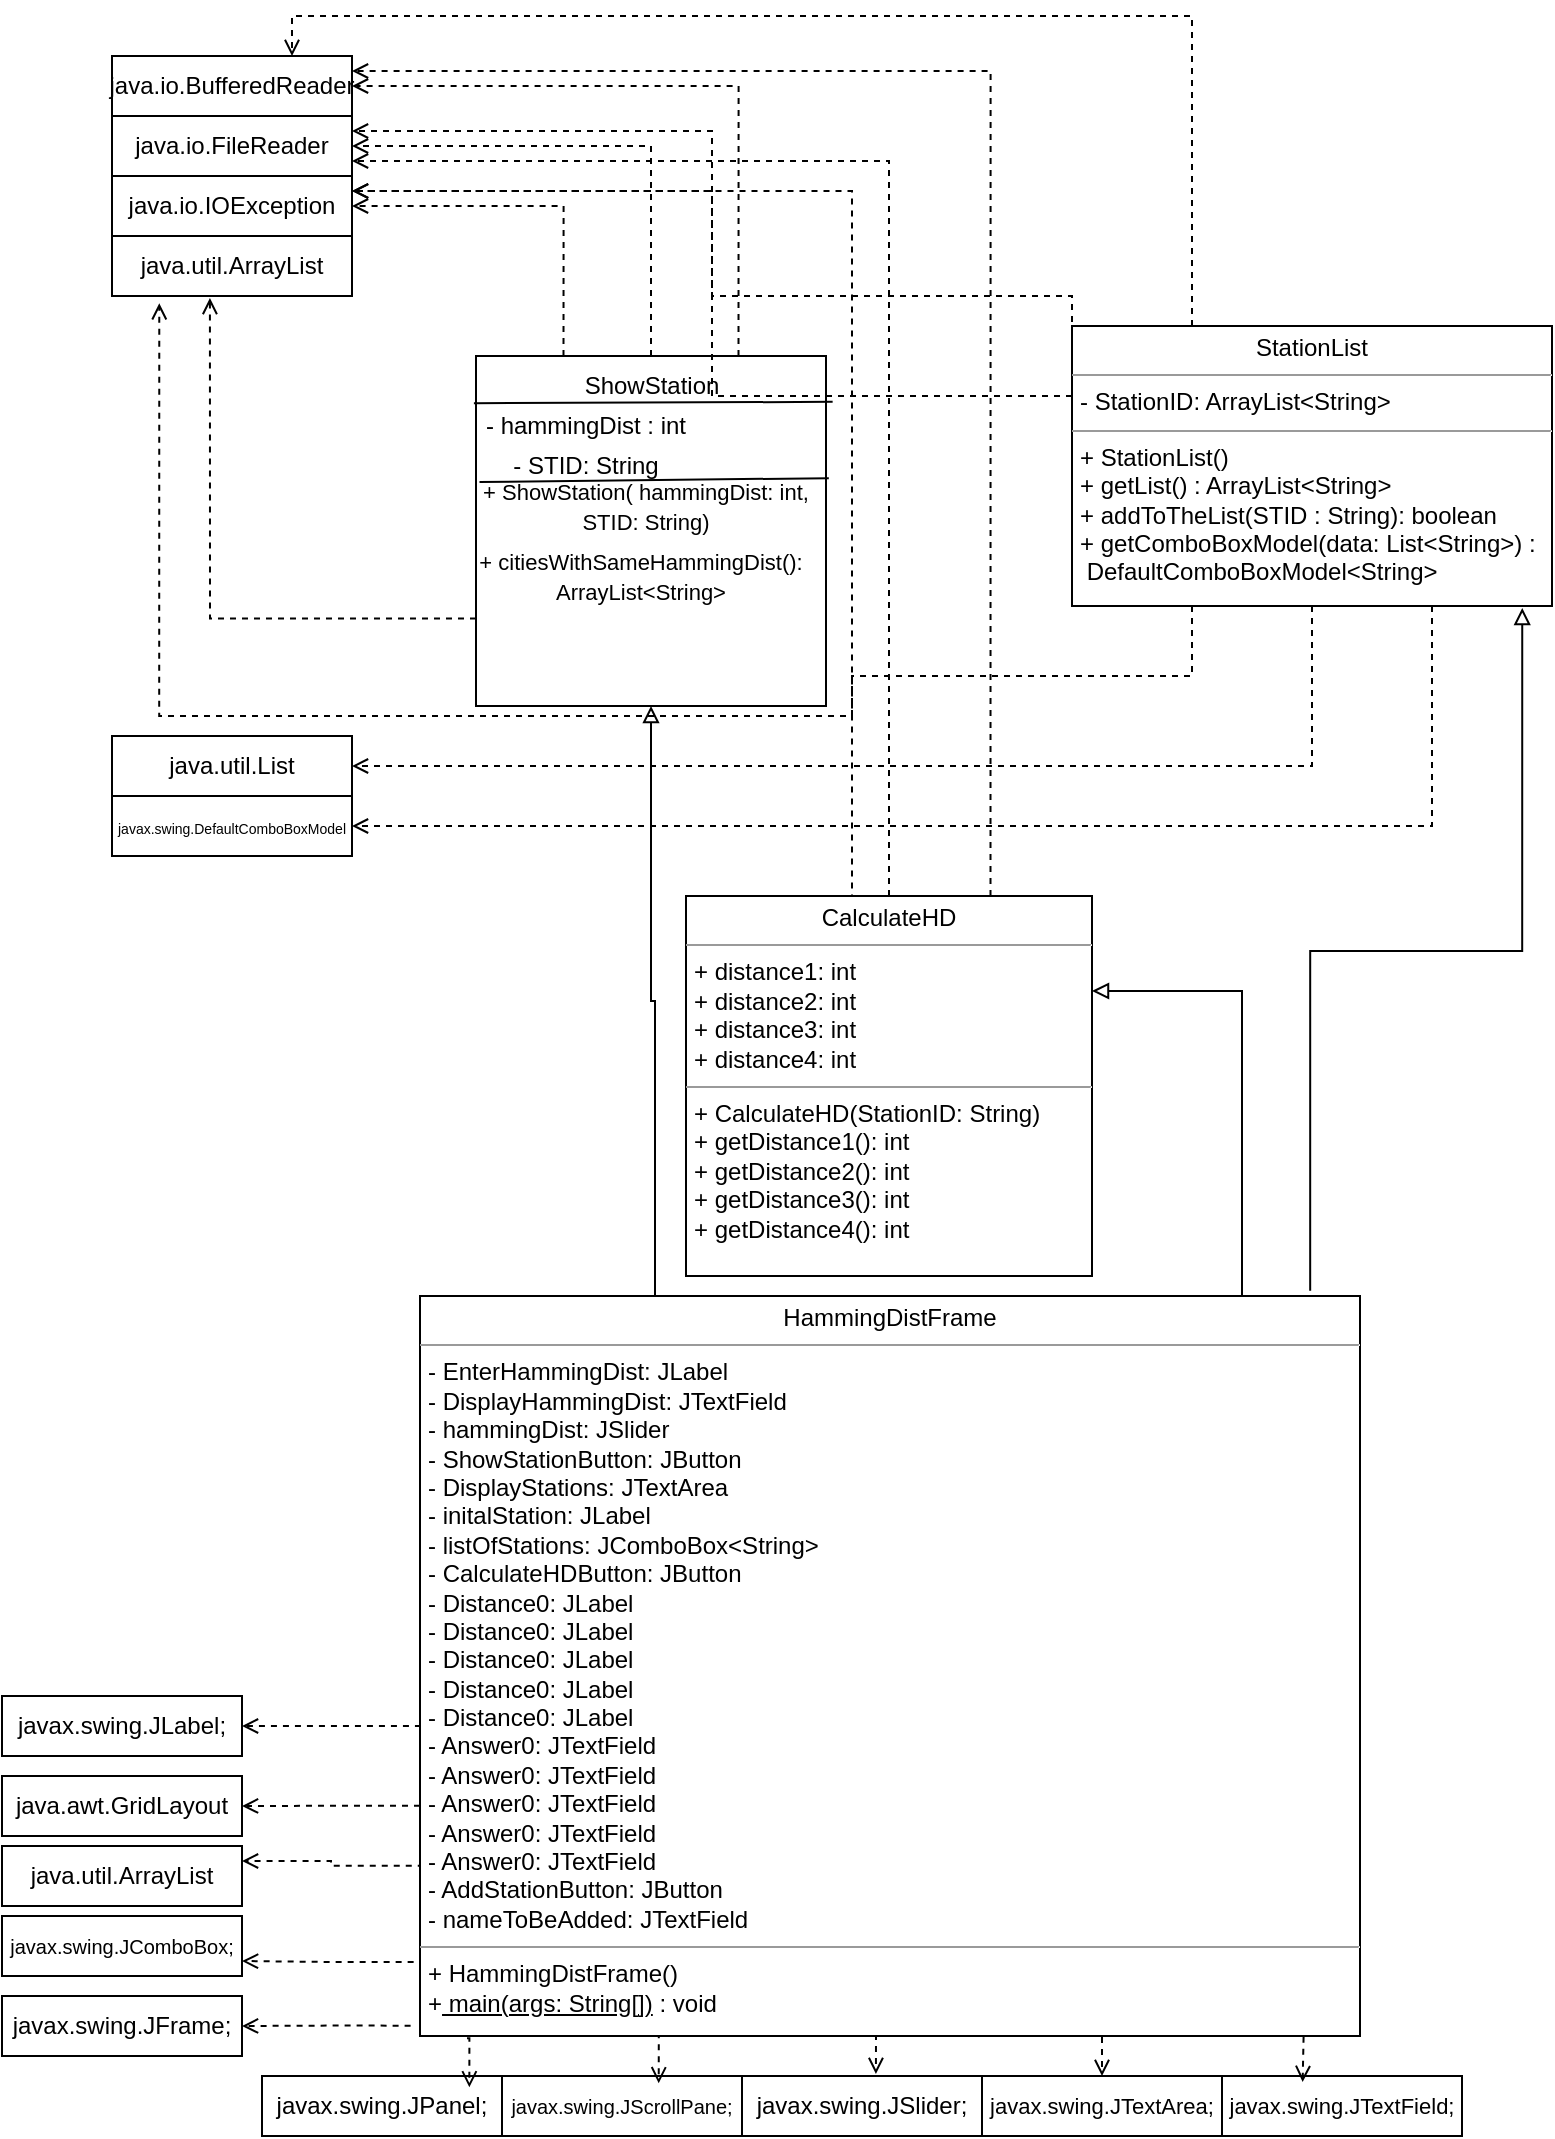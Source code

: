 <mxfile type="github" version="10.6.6"><diagram id="_gAlnmfU17Bc2vVmeUzo" name="Page-1"><mxGraphModel shadow="0" math="0" pageHeight="1100" pageWidth="850" pageScale="1" page="1" fold="1" arrows="1" connect="1" tooltips="1" guides="1" gridSize="10" dy="464" dx="700" grid="1"><root><mxCell id="0"/><mxCell id="1" parent="0"/><mxCell id="4QEWi0cvPKZFtT0GWDtG-1" value="java.awt.GridLayout" parent="1" vertex="1" style="rounded=0;whiteSpace=wrap;html=1;"><mxGeometry as="geometry" height="30" width="120" y="900" x="10"/></mxCell><mxCell id="4QEWi0cvPKZFtT0GWDtG-2" value="java.util.ArrayList" parent="1" vertex="1" style="rounded=0;whiteSpace=wrap;html=1;"><mxGeometry as="geometry" height="30" width="120" y="935" x="10"/></mxCell><mxCell id="4QEWi0cvPKZFtT0GWDtG-3" value="javax.swing.JPanel;" parent="1" vertex="1" style="rounded=0;whiteSpace=wrap;html=1;"><mxGeometry as="geometry" height="30" width="120" y="1050" x="140"/></mxCell><mxCell id="4QEWi0cvPKZFtT0GWDtG-5" value="&lt;font style=&quot;font-size: 11px&quot;&gt;javax.swing.JTextField;&lt;/font&gt;" parent="1" vertex="1" style="rounded=0;whiteSpace=wrap;html=1;"><mxGeometry as="geometry" height="30" width="120" y="1050" x="620"/></mxCell><mxCell id="4QEWi0cvPKZFtT0GWDtG-6" value="&lt;font style=&quot;font-size: 11px&quot;&gt;javax.swing.JTextArea;&lt;/font&gt;" parent="1" vertex="1" style="rounded=0;whiteSpace=wrap;html=1;"><mxGeometry as="geometry" height="30" width="120" y="1050" x="500"/></mxCell><mxCell id="4QEWi0cvPKZFtT0GWDtG-7" value="&lt;font style=&quot;font-size: 10px&quot;&gt;javax.swing.JComboBox;&lt;/font&gt;" parent="1" vertex="1" style="rounded=0;whiteSpace=wrap;html=1;"><mxGeometry as="geometry" height="30" width="120" y="970" x="10"/></mxCell><mxCell id="4QEWi0cvPKZFtT0GWDtG-8" value="javax.swing.JSlider;" parent="1" vertex="1" style="rounded=0;whiteSpace=wrap;html=1;"><mxGeometry as="geometry" height="30" width="120" y="1050" x="380"/></mxCell><mxCell id="4QEWi0cvPKZFtT0GWDtG-9" value="&lt;font style=&quot;font-size: 10px&quot;&gt;javax.swing.JScrollPane;&lt;/font&gt;" parent="1" vertex="1" style="rounded=0;whiteSpace=wrap;html=1;"><mxGeometry as="geometry" height="30" width="120" y="1050" x="260"/></mxCell><mxCell id="4QEWi0cvPKZFtT0GWDtG-10" value="javax.swing.JFrame;" parent="1" vertex="1" style="rounded=0;whiteSpace=wrap;html=1;"><mxGeometry as="geometry" height="30" width="120" y="1010" x="10"/></mxCell><mxCell id="4QEWi0cvPKZFtT0GWDtG-11" value="javax.swing.JLabel;" parent="1" vertex="1" style="rounded=0;whiteSpace=wrap;html=1;"><mxGeometry as="geometry" height="30" width="120" y="860" x="10"/></mxCell><mxCell id="4QEWi0cvPKZFtT0GWDtG-13" value="java.io.BufferedReader" parent="1" vertex="1" style="rounded=0;whiteSpace=wrap;html=1;"><mxGeometry as="geometry" height="30" width="120" y="40" x="65"/></mxCell><mxCell id="4QEWi0cvPKZFtT0GWDtG-14" value="java.util.ArrayList" parent="1" vertex="1" style="rounded=0;whiteSpace=wrap;html=1;"><mxGeometry as="geometry" height="30" width="120" y="130" x="65"/></mxCell><mxCell id="4QEWi0cvPKZFtT0GWDtG-15" value="java.io.FileReader" parent="1" vertex="1" style="rounded=0;whiteSpace=wrap;html=1;"><mxGeometry as="geometry" height="30" width="120" y="70" x="65"/></mxCell><mxCell id="4QEWi0cvPKZFtT0GWDtG-16" value="java.io.IOException" parent="1" vertex="1" style="rounded=0;whiteSpace=wrap;html=1;"><mxGeometry as="geometry" height="30" width="120" y="100" x="65"/></mxCell><mxCell id="4QEWi0cvPKZFtT0GWDtG-27" parent="1" style="edgeStyle=orthogonalEdgeStyle;rounded=0;orthogonalLoop=1;jettySize=auto;html=1;exitX=0;exitY=0.75;exitDx=0;exitDy=0;entryX=0.408;entryY=1.033;entryDx=0;entryDy=0;entryPerimeter=0;dashed=1;endArrow=open;endFill=0;" source="4QEWi0cvPKZFtT0GWDtG-18" edge="1" target="4QEWi0cvPKZFtT0GWDtG-14"><mxGeometry as="geometry" relative="1"/></mxCell><mxCell id="4QEWi0cvPKZFtT0GWDtG-32" parent="1" style="edgeStyle=orthogonalEdgeStyle;rounded=0;orthogonalLoop=1;jettySize=auto;html=1;exitX=0.75;exitY=0;exitDx=0;exitDy=0;entryX=1;entryY=0.5;entryDx=0;entryDy=0;dashed=1;endArrow=open;endFill=0;" source="4QEWi0cvPKZFtT0GWDtG-18" edge="1" target="4QEWi0cvPKZFtT0GWDtG-13"><mxGeometry as="geometry" relative="1"/></mxCell><mxCell id="4QEWi0cvPKZFtT0GWDtG-35" parent="1" style="edgeStyle=orthogonalEdgeStyle;rounded=0;orthogonalLoop=1;jettySize=auto;html=1;exitX=0.5;exitY=0;exitDx=0;exitDy=0;entryX=1;entryY=0.5;entryDx=0;entryDy=0;dashed=1;endArrow=open;endFill=0;" source="4QEWi0cvPKZFtT0GWDtG-18" edge="1" target="4QEWi0cvPKZFtT0GWDtG-15"><mxGeometry as="geometry" relative="1"/></mxCell><mxCell id="4QEWi0cvPKZFtT0GWDtG-36" parent="1" style="edgeStyle=orthogonalEdgeStyle;rounded=0;orthogonalLoop=1;jettySize=auto;html=1;exitX=0.25;exitY=0;exitDx=0;exitDy=0;entryX=1;entryY=0.5;entryDx=0;entryDy=0;dashed=1;endArrow=open;endFill=0;" source="4QEWi0cvPKZFtT0GWDtG-18" edge="1" target="4QEWi0cvPKZFtT0GWDtG-16"><mxGeometry as="geometry" relative="1"/></mxCell><mxCell id="4QEWi0cvPKZFtT0GWDtG-18" value="" parent="1" vertex="1" style="whiteSpace=wrap;html=1;aspect=fixed;"><mxGeometry as="geometry" height="175" width="175" y="190" x="247"/></mxCell><mxCell id="4QEWi0cvPKZFtT0GWDtG-19" value="" parent="1" style="endArrow=none;html=1;entryX=1.019;entryY=0.131;entryDx=0;entryDy=0;entryPerimeter=0;exitX=-0.006;exitY=0.135;exitDx=0;exitDy=0;exitPerimeter=0;" source="4QEWi0cvPKZFtT0GWDtG-18" edge="1" target="4QEWi0cvPKZFtT0GWDtG-18"><mxGeometry as="geometry" height="50" width="50" relative="1"><mxPoint as="sourcePoint" y="260" x="247"/><mxPoint as="targetPoint" y="210" x="297"/></mxGeometry></mxCell><mxCell id="4QEWi0cvPKZFtT0GWDtG-20" value="ShowStation" parent="1" vertex="1" style="text;html=1;strokeColor=none;fillColor=none;align=center;verticalAlign=middle;whiteSpace=wrap;rounded=0;"><mxGeometry as="geometry" height="20" width="40" y="195" x="314.5"/></mxCell><mxCell id="4QEWi0cvPKZFtT0GWDtG-21" value="- hammingDist : int&lt;br&gt;" parent="1" vertex="1" style="text;html=1;strokeColor=none;fillColor=none;align=center;verticalAlign=middle;whiteSpace=wrap;rounded=0;"><mxGeometry as="geometry" height="20" width="110" y="215" x="247"/></mxCell><mxCell id="4QEWi0cvPKZFtT0GWDtG-22" value="- STID: String&lt;br&gt;" parent="1" vertex="1" style="text;html=1;strokeColor=none;fillColor=none;align=center;verticalAlign=middle;whiteSpace=wrap;rounded=0;"><mxGeometry as="geometry" height="20" width="100" y="235" x="252"/></mxCell><mxCell id="4QEWi0cvPKZFtT0GWDtG-23" value="" parent="1" style="endArrow=none;html=1;entryX=1.008;entryY=0.349;entryDx=0;entryDy=0;entryPerimeter=0;exitX=0.01;exitY=0.36;exitDx=0;exitDy=0;exitPerimeter=0;" source="4QEWi0cvPKZFtT0GWDtG-18" edge="1" target="4QEWi0cvPKZFtT0GWDtG-18"><mxGeometry as="geometry" height="50" width="50" relative="1"><mxPoint as="sourcePoint" y="290" x="247"/><mxPoint as="targetPoint" y="240" x="297"/></mxGeometry></mxCell><mxCell id="4QEWi0cvPKZFtT0GWDtG-24" value="&lt;font style=&quot;font-size: 11px&quot;&gt;+ ShowStation( hammingDist: int, STID: String)&lt;/font&gt;&lt;br style=&quot;font-size: 11px&quot;&gt;" parent="1" vertex="1" style="text;html=1;strokeColor=none;fillColor=none;align=center;verticalAlign=middle;whiteSpace=wrap;rounded=0;"><mxGeometry as="geometry" height="20" width="170" y="255" x="247"/></mxCell><mxCell id="4QEWi0cvPKZFtT0GWDtG-25" value="&lt;font style=&quot;font-size: 11px&quot;&gt;+ citiesWithSameHammingDist(): ArrayList&amp;lt;String&amp;gt;&lt;/font&gt;&lt;br style=&quot;font-size: 11px&quot;&gt;" parent="1" vertex="1" style="text;html=1;strokeColor=none;fillColor=none;align=center;verticalAlign=middle;whiteSpace=wrap;rounded=0;"><mxGeometry as="geometry" height="20" width="185" y="290" x="237"/></mxCell><mxCell id="4QEWi0cvPKZFtT0GWDtG-38" parent="1" style="edgeStyle=orthogonalEdgeStyle;rounded=0;orthogonalLoop=1;jettySize=auto;html=1;exitX=0.25;exitY=0;exitDx=0;exitDy=0;entryX=0.75;entryY=0;entryDx=0;entryDy=0;dashed=1;endArrow=open;endFill=0;" source="4QEWi0cvPKZFtT0GWDtG-37" edge="1" target="4QEWi0cvPKZFtT0GWDtG-13"><mxGeometry as="geometry" relative="1"/></mxCell><mxCell id="4QEWi0cvPKZFtT0GWDtG-39" parent="1" style="edgeStyle=orthogonalEdgeStyle;rounded=0;orthogonalLoop=1;jettySize=auto;html=1;exitX=0;exitY=0.25;exitDx=0;exitDy=0;entryX=1;entryY=0.25;entryDx=0;entryDy=0;dashed=1;endArrow=open;endFill=0;" source="4QEWi0cvPKZFtT0GWDtG-37" edge="1" target="4QEWi0cvPKZFtT0GWDtG-15"><mxGeometry as="geometry" relative="1"/></mxCell><mxCell id="4QEWi0cvPKZFtT0GWDtG-40" parent="1" style="edgeStyle=orthogonalEdgeStyle;rounded=0;orthogonalLoop=1;jettySize=auto;html=1;exitX=0;exitY=0.5;exitDx=0;exitDy=0;entryX=1;entryY=0.25;entryDx=0;entryDy=0;dashed=1;endArrow=open;endFill=0;" source="4QEWi0cvPKZFtT0GWDtG-37" edge="1" target="4QEWi0cvPKZFtT0GWDtG-16"><mxGeometry as="geometry" relative="1"><Array as="points"><mxPoint y="160" x="545"/><mxPoint y="160" x="365"/><mxPoint y="108" x="365"/></Array></mxGeometry></mxCell><mxCell id="4QEWi0cvPKZFtT0GWDtG-41" parent="1" style="edgeStyle=orthogonalEdgeStyle;rounded=0;orthogonalLoop=1;jettySize=auto;html=1;exitX=0.25;exitY=1;exitDx=0;exitDy=0;entryX=0.197;entryY=1.122;entryDx=0;entryDy=0;entryPerimeter=0;dashed=1;endArrow=open;endFill=0;" source="4QEWi0cvPKZFtT0GWDtG-37" edge="1" target="4QEWi0cvPKZFtT0GWDtG-14"><mxGeometry as="geometry" relative="1"><Array as="points"><mxPoint y="350" x="605"/><mxPoint y="350" x="435"/><mxPoint y="370" x="435"/><mxPoint y="370" x="89"/></Array></mxGeometry></mxCell><mxCell id="4QEWi0cvPKZFtT0GWDtG-44" parent="1" style="edgeStyle=orthogonalEdgeStyle;rounded=0;orthogonalLoop=1;jettySize=auto;html=1;exitX=0.5;exitY=1;exitDx=0;exitDy=0;entryX=1;entryY=0.5;entryDx=0;entryDy=0;dashed=1;endArrow=open;endFill=0;" source="4QEWi0cvPKZFtT0GWDtG-37" edge="1" target="4QEWi0cvPKZFtT0GWDtG-43"><mxGeometry as="geometry" relative="1"/></mxCell><mxCell id="4QEWi0cvPKZFtT0GWDtG-45" parent="1" style="edgeStyle=orthogonalEdgeStyle;rounded=0;orthogonalLoop=1;jettySize=auto;html=1;exitX=0.75;exitY=1;exitDx=0;exitDy=0;entryX=1;entryY=0.5;entryDx=0;entryDy=0;dashed=1;endArrow=open;endFill=0;" source="4QEWi0cvPKZFtT0GWDtG-37" edge="1" target="4QEWi0cvPKZFtT0GWDtG-42"><mxGeometry as="geometry" relative="1"/></mxCell><mxCell id="4QEWi0cvPKZFtT0GWDtG-37" value="&lt;p style=&quot;margin: 0px ; margin-top: 4px ; text-align: center&quot;&gt;&lt;font face=&quot;Helvetica&quot;&gt;StationList&lt;/font&gt;&lt;/p&gt;&lt;hr size=&quot;1&quot;&gt;&lt;p style=&quot;margin: 0px ; margin-left: 4px&quot;&gt;- StationID: ArrayList&amp;lt;String&amp;gt;&lt;/p&gt;&lt;hr size=&quot;1&quot;&gt;&lt;p style=&quot;margin: 0px ; margin-left: 4px&quot;&gt;+ StationList()&lt;/p&gt;&lt;p style=&quot;margin: 0px ; margin-left: 4px&quot;&gt;+ getList() : ArrayList&amp;lt;String&amp;gt;&lt;/p&gt;&lt;p style=&quot;margin: 0px ; margin-left: 4px&quot;&gt;+ addToTheList(STID : String): boolean&lt;/p&gt;&lt;p style=&quot;margin: 0px ; margin-left: 4px&quot;&gt;+ getComboBoxModel(data: List&amp;lt;String&amp;gt;) :&lt;br&gt;&amp;nbsp;DefaultComboBoxModel&amp;lt;String&amp;gt;&lt;br&gt;&lt;/p&gt;" parent="1" vertex="1" style="verticalAlign=top;align=left;overflow=fill;fontSize=12;fontFamily=Helvetica;html=1;"><mxGeometry as="geometry" height="140" width="240" y="175" x="545"/></mxCell><mxCell id="4QEWi0cvPKZFtT0GWDtG-42" value="&lt;font style=&quot;font-size: 7px&quot;&gt;javax.swing.DefaultComboBoxModel&lt;/font&gt;" parent="1" vertex="1" style="rounded=0;whiteSpace=wrap;html=1;"><mxGeometry as="geometry" height="30" width="120" y="410" x="65"/></mxCell><mxCell id="4QEWi0cvPKZFtT0GWDtG-43" value="java.util.List" parent="1" vertex="1" style="rounded=0;whiteSpace=wrap;html=1;"><mxGeometry as="geometry" height="30" width="120" y="380" x="65"/></mxCell><mxCell id="4QEWi0cvPKZFtT0GWDtG-47" parent="1" style="edgeStyle=orthogonalEdgeStyle;rounded=0;orthogonalLoop=1;jettySize=auto;html=1;exitX=0.5;exitY=0;exitDx=0;exitDy=0;entryX=1;entryY=0.75;entryDx=0;entryDy=0;dashed=1;endArrow=open;endFill=0;" source="4QEWi0cvPKZFtT0GWDtG-46" edge="1" target="4QEWi0cvPKZFtT0GWDtG-15"><mxGeometry as="geometry" relative="1"/></mxCell><mxCell id="4QEWi0cvPKZFtT0GWDtG-48" parent="1" style="edgeStyle=orthogonalEdgeStyle;rounded=0;orthogonalLoop=1;jettySize=auto;html=1;exitX=0.75;exitY=0;exitDx=0;exitDy=0;entryX=1;entryY=0.25;entryDx=0;entryDy=0;dashed=1;endArrow=open;endFill=0;" source="4QEWi0cvPKZFtT0GWDtG-46" edge="1" target="4QEWi0cvPKZFtT0GWDtG-13"><mxGeometry as="geometry" relative="1"/></mxCell><mxCell id="4QEWi0cvPKZFtT0GWDtG-49" parent="1" style="edgeStyle=orthogonalEdgeStyle;rounded=0;orthogonalLoop=1;jettySize=auto;html=1;exitX=0.25;exitY=0;exitDx=0;exitDy=0;entryX=1;entryY=0.25;entryDx=0;entryDy=0;dashed=1;endArrow=open;endFill=0;" source="4QEWi0cvPKZFtT0GWDtG-46" edge="1" target="4QEWi0cvPKZFtT0GWDtG-16"><mxGeometry as="geometry" relative="1"><Array as="points"><mxPoint y="460" x="435"/><mxPoint y="108" x="435"/></Array></mxGeometry></mxCell><mxCell id="4QEWi0cvPKZFtT0GWDtG-46" value="&lt;p style=&quot;margin: 0px ; margin-top: 4px ; text-align: center&quot;&gt;&lt;font face=&quot;Helvetica&quot;&gt;CalculateHD&lt;/font&gt;&lt;/p&gt;&lt;hr size=&quot;1&quot;&gt;&lt;p style=&quot;margin: 0px ; margin-left: 4px&quot;&gt;+ distance1: int&lt;/p&gt;&lt;p style=&quot;margin: 0px ; margin-left: 4px&quot;&gt;&lt;span&gt;+ distance2: int&lt;/span&gt;&lt;/p&gt;&lt;p style=&quot;margin: 0px ; margin-left: 4px&quot;&gt;&lt;span&gt;+ distance3: int&lt;/span&gt;&lt;/p&gt;&lt;p style=&quot;margin: 0px ; margin-left: 4px&quot;&gt;&lt;span&gt;+ distance4: int&lt;/span&gt;&lt;br&gt;&lt;/p&gt;&lt;hr size=&quot;1&quot;&gt;&lt;p style=&quot;margin: 0px ; margin-left: 4px&quot;&gt;+ CalculateHD(StationID: String)&lt;/p&gt;&lt;p style=&quot;margin: 0px ; margin-left: 4px&quot;&gt;+ getDistance1(): int&lt;/p&gt;&lt;p style=&quot;margin: 0px ; margin-left: 4px&quot;&gt;&lt;span&gt;+ getDistance2(): int&lt;/span&gt;&lt;/p&gt;&lt;p style=&quot;margin: 0px ; margin-left: 4px&quot;&gt;&lt;span&gt;+ getDistance3(): int&lt;/span&gt;&lt;/p&gt;&lt;p style=&quot;margin: 0px ; margin-left: 4px&quot;&gt;&lt;span&gt;+ getDistance4(): int&lt;/span&gt;&lt;br&gt;&lt;/p&gt;&lt;p style=&quot;margin: 0px ; margin-left: 4px&quot;&gt;&lt;br&gt;&lt;/p&gt;" parent="1" vertex="1" style="verticalAlign=top;align=left;overflow=fill;fontSize=12;fontFamily=Helvetica;html=1;"><mxGeometry as="geometry" height="190" width="203" y="460" x="352"/></mxCell><mxCell id="KN9jWWnCnLK16fxGaIVt-2" parent="1" style="edgeStyle=orthogonalEdgeStyle;rounded=0;orthogonalLoop=1;jettySize=auto;html=1;exitX=0.75;exitY=1;exitDx=0;exitDy=0;entryX=0.5;entryY=0;entryDx=0;entryDy=0;dashed=1;endArrow=open;endFill=0;" source="KN9jWWnCnLK16fxGaIVt-1" edge="1" target="4QEWi0cvPKZFtT0GWDtG-6"><mxGeometry as="geometry" relative="1"/></mxCell><mxCell id="KN9jWWnCnLK16fxGaIVt-3" parent="1" style="edgeStyle=orthogonalEdgeStyle;rounded=0;orthogonalLoop=1;jettySize=auto;html=1;exitX=0.5;exitY=1;exitDx=0;exitDy=0;entryX=0.558;entryY=-0.033;entryDx=0;entryDy=0;entryPerimeter=0;dashed=1;endArrow=open;endFill=0;" source="KN9jWWnCnLK16fxGaIVt-1" edge="1" target="4QEWi0cvPKZFtT0GWDtG-8"><mxGeometry as="geometry" relative="1"/></mxCell><mxCell id="KN9jWWnCnLK16fxGaIVt-4" parent="1" style="edgeStyle=orthogonalEdgeStyle;rounded=0;orthogonalLoop=1;jettySize=auto;html=1;exitX=0.25;exitY=1;exitDx=0;exitDy=0;entryX=0.653;entryY=0.122;entryDx=0;entryDy=0;entryPerimeter=0;dashed=1;endArrow=open;endFill=0;" source="KN9jWWnCnLK16fxGaIVt-1" edge="1" target="4QEWi0cvPKZFtT0GWDtG-9"><mxGeometry as="geometry" relative="1"/></mxCell><mxCell id="KN9jWWnCnLK16fxGaIVt-5" parent="1" style="edgeStyle=orthogonalEdgeStyle;rounded=0;orthogonalLoop=1;jettySize=auto;html=1;exitX=0.94;exitY=1.001;exitDx=0;exitDy=0;entryX=0.336;entryY=0.1;entryDx=0;entryDy=0;entryPerimeter=0;exitPerimeter=0;dashed=1;endArrow=open;endFill=0;" source="KN9jWWnCnLK16fxGaIVt-1" edge="1" target="4QEWi0cvPKZFtT0GWDtG-5"><mxGeometry as="geometry" relative="1"/></mxCell><mxCell id="KN9jWWnCnLK16fxGaIVt-6" parent="1" style="edgeStyle=orthogonalEdgeStyle;rounded=0;orthogonalLoop=1;jettySize=auto;html=1;exitX=0.05;exitY=1.003;exitDx=0;exitDy=0;entryX=0.864;entryY=0.189;entryDx=0;entryDy=0;entryPerimeter=0;exitPerimeter=0;dashed=1;endArrow=open;endFill=0;" source="KN9jWWnCnLK16fxGaIVt-1" edge="1" target="4QEWi0cvPKZFtT0GWDtG-3"><mxGeometry as="geometry" relative="1"><Array as="points"><mxPoint y="1031" x="244"/></Array></mxGeometry></mxCell><mxCell id="KN9jWWnCnLK16fxGaIVt-7" parent="1" style="edgeStyle=orthogonalEdgeStyle;rounded=0;orthogonalLoop=1;jettySize=auto;html=1;exitX=-0.01;exitY=0.986;exitDx=0;exitDy=0;entryX=1;entryY=0.5;entryDx=0;entryDy=0;exitPerimeter=0;dashed=1;endArrow=open;endFill=0;" source="KN9jWWnCnLK16fxGaIVt-1" edge="1" target="4QEWi0cvPKZFtT0GWDtG-10"><mxGeometry as="geometry" relative="1"/></mxCell><mxCell id="KN9jWWnCnLK16fxGaIVt-8" parent="1" style="edgeStyle=orthogonalEdgeStyle;rounded=0;orthogonalLoop=1;jettySize=auto;html=1;exitX=0.006;exitY=0.9;exitDx=0;exitDy=0;entryX=1;entryY=0.75;entryDx=0;entryDy=0;exitPerimeter=0;dashed=1;endArrow=open;endFill=0;" source="KN9jWWnCnLK16fxGaIVt-1" edge="1" target="4QEWi0cvPKZFtT0GWDtG-7"><mxGeometry as="geometry" relative="1"/></mxCell><mxCell id="KN9jWWnCnLK16fxGaIVt-9" parent="1" style="edgeStyle=orthogonalEdgeStyle;rounded=0;orthogonalLoop=1;jettySize=auto;html=1;exitX=0.004;exitY=0.77;exitDx=0;exitDy=0;entryX=1;entryY=0.25;entryDx=0;entryDy=0;exitPerimeter=0;dashed=1;endArrow=open;endFill=0;" source="KN9jWWnCnLK16fxGaIVt-1" edge="1" target="4QEWi0cvPKZFtT0GWDtG-2"><mxGeometry as="geometry" relative="1"/></mxCell><mxCell id="KN9jWWnCnLK16fxGaIVt-11" parent="1" style="edgeStyle=orthogonalEdgeStyle;rounded=0;orthogonalLoop=1;jettySize=auto;html=1;exitX=0;exitY=0.689;exitDx=0;exitDy=0;entryX=1;entryY=0.5;entryDx=0;entryDy=0;exitPerimeter=0;dashed=1;endArrow=open;endFill=0;" source="KN9jWWnCnLK16fxGaIVt-1" edge="1" target="4QEWi0cvPKZFtT0GWDtG-1"><mxGeometry as="geometry" relative="1"/></mxCell><mxCell id="KN9jWWnCnLK16fxGaIVt-12" parent="1" style="edgeStyle=orthogonalEdgeStyle;rounded=0;orthogonalLoop=1;jettySize=auto;html=1;exitX=0.001;exitY=0.581;exitDx=0;exitDy=0;entryX=1;entryY=0.5;entryDx=0;entryDy=0;exitPerimeter=0;dashed=1;endArrow=open;endFill=0;" source="KN9jWWnCnLK16fxGaIVt-1" edge="1" target="4QEWi0cvPKZFtT0GWDtG-11"><mxGeometry as="geometry" relative="1"/></mxCell><mxCell id="KN9jWWnCnLK16fxGaIVt-13" parent="1" style="edgeStyle=orthogonalEdgeStyle;rounded=0;orthogonalLoop=1;jettySize=auto;html=1;exitX=0.25;exitY=0;exitDx=0;exitDy=0;endArrow=block;endFill=0;" source="KN9jWWnCnLK16fxGaIVt-1" edge="1" target="4QEWi0cvPKZFtT0GWDtG-18"><mxGeometry as="geometry" relative="1"/></mxCell><mxCell id="KN9jWWnCnLK16fxGaIVt-14" parent="1" style="edgeStyle=orthogonalEdgeStyle;rounded=0;orthogonalLoop=1;jettySize=auto;html=1;exitX=0.947;exitY=-0.007;exitDx=0;exitDy=0;entryX=0.938;entryY=1.007;entryDx=0;entryDy=0;entryPerimeter=0;endArrow=block;endFill=0;exitPerimeter=0;" source="KN9jWWnCnLK16fxGaIVt-1" edge="1" target="4QEWi0cvPKZFtT0GWDtG-37"><mxGeometry as="geometry" relative="1"/></mxCell><mxCell id="KN9jWWnCnLK16fxGaIVt-15" parent="1" style="edgeStyle=orthogonalEdgeStyle;rounded=0;orthogonalLoop=1;jettySize=auto;html=1;exitX=0.75;exitY=0;exitDx=0;exitDy=0;entryX=1;entryY=0.25;entryDx=0;entryDy=0;endArrow=open;endFill=0;strokeColor=none;" source="KN9jWWnCnLK16fxGaIVt-1" edge="1" target="4QEWi0cvPKZFtT0GWDtG-46"><mxGeometry as="geometry" relative="1"><Array as="points"><mxPoint y="660" x="630"/><mxPoint y="508" x="630"/></Array></mxGeometry></mxCell><mxCell id="KN9jWWnCnLK16fxGaIVt-16" parent="1" style="edgeStyle=orthogonalEdgeStyle;rounded=0;orthogonalLoop=1;jettySize=auto;html=1;exitX=0.75;exitY=0;exitDx=0;exitDy=0;entryX=1;entryY=0.25;entryDx=0;entryDy=0;endArrow=block;endFill=0;" source="KN9jWWnCnLK16fxGaIVt-1" edge="1" target="4QEWi0cvPKZFtT0GWDtG-46"><mxGeometry as="geometry" relative="1"><Array as="points"><mxPoint y="660" x="630"/><mxPoint y="508" x="630"/></Array></mxGeometry></mxCell><mxCell id="KN9jWWnCnLK16fxGaIVt-1" value="&lt;p style=&quot;margin: 0px ; margin-top: 4px ; text-align: center&quot;&gt;&lt;font face=&quot;Helvetica&quot;&gt;HammingDistFrame&lt;/font&gt;&lt;/p&gt;&lt;hr size=&quot;1&quot;&gt;&lt;p style=&quot;margin: 0px ; margin-left: 4px&quot;&gt;- EnterHammingDist: JLabel&lt;/p&gt;&lt;p style=&quot;margin: 0px ; margin-left: 4px&quot;&gt;- DisplayHammingDist: JTextField&lt;/p&gt;&lt;p style=&quot;margin: 0px ; margin-left: 4px&quot;&gt;- hammingDist: JSlider&lt;/p&gt;&lt;p style=&quot;margin: 0px ; margin-left: 4px&quot;&gt;- ShowStationButton: JButton&lt;/p&gt;&lt;p style=&quot;margin: 0px ; margin-left: 4px&quot;&gt;- DisplayStations: JTextArea&lt;/p&gt;&lt;p style=&quot;margin: 0px ; margin-left: 4px&quot;&gt;- initalStation: JLabel&lt;/p&gt;&lt;p style=&quot;margin: 0px ; margin-left: 4px&quot;&gt;- listOfStations: JComboBox&amp;lt;String&amp;gt;&lt;/p&gt;&lt;p style=&quot;margin: 0px ; margin-left: 4px&quot;&gt;- CalculateHDButton: JButton&lt;/p&gt;&lt;p style=&quot;margin: 0px ; margin-left: 4px&quot;&gt;- Distance0: JLabel&lt;/p&gt;&lt;p style=&quot;margin: 0px ; margin-left: 4px&quot;&gt;&lt;span&gt;- Distance0: JLabel&lt;/span&gt;&lt;/p&gt;&lt;p style=&quot;margin: 0px ; margin-left: 4px&quot;&gt;&lt;span&gt;- Distance0: JLabel&lt;/span&gt;&lt;/p&gt;&lt;p style=&quot;margin: 0px ; margin-left: 4px&quot;&gt;&lt;span&gt;- Distance0: JLabel&lt;/span&gt;&lt;/p&gt;&lt;p style=&quot;margin: 0px ; margin-left: 4px&quot;&gt;&lt;span&gt;- Distance0: JLabel&lt;/span&gt;&lt;br&gt;&lt;/p&gt;&lt;p style=&quot;margin: 0px ; margin-left: 4px&quot;&gt;- Answer0: JTextField&lt;/p&gt;&lt;p style=&quot;margin: 0px ; margin-left: 4px&quot;&gt;&lt;span&gt;- Answer0: JTextField&lt;/span&gt;&lt;/p&gt;&lt;p style=&quot;margin: 0px ; margin-left: 4px&quot;&gt;&lt;span&gt;- Answer0: JTextField&lt;/span&gt;&lt;/p&gt;&lt;p style=&quot;margin: 0px ; margin-left: 4px&quot;&gt;&lt;span&gt;- Answer0: JTextField&lt;/span&gt;&lt;br&gt;&lt;/p&gt;&lt;p style=&quot;margin: 0px ; margin-left: 4px&quot;&gt;&lt;span&gt;- Answer0: JTextField&lt;/span&gt;&lt;/p&gt;&lt;p style=&quot;margin: 0px ; margin-left: 4px&quot;&gt;- AddStationButton: JButton&lt;/p&gt;&lt;p style=&quot;margin: 0px ; margin-left: 4px&quot;&gt;- nameToBeAdded: JTextField&lt;/p&gt;&lt;hr size=&quot;1&quot;&gt;&lt;p style=&quot;margin: 0px ; margin-left: 4px&quot;&gt;+ HammingDistFrame()&lt;/p&gt;&lt;p style=&quot;margin: 0px ; margin-left: 4px&quot;&gt;+&lt;u&gt; main(args: String[])&lt;/u&gt; : void&lt;/p&gt;" parent="1" vertex="1" style="verticalAlign=top;align=left;overflow=fill;fontSize=12;fontFamily=Helvetica;html=1;"><mxGeometry as="geometry" height="370" width="470" y="660" x="219"/></mxCell></root></mxGraphModel></diagram></mxfile>